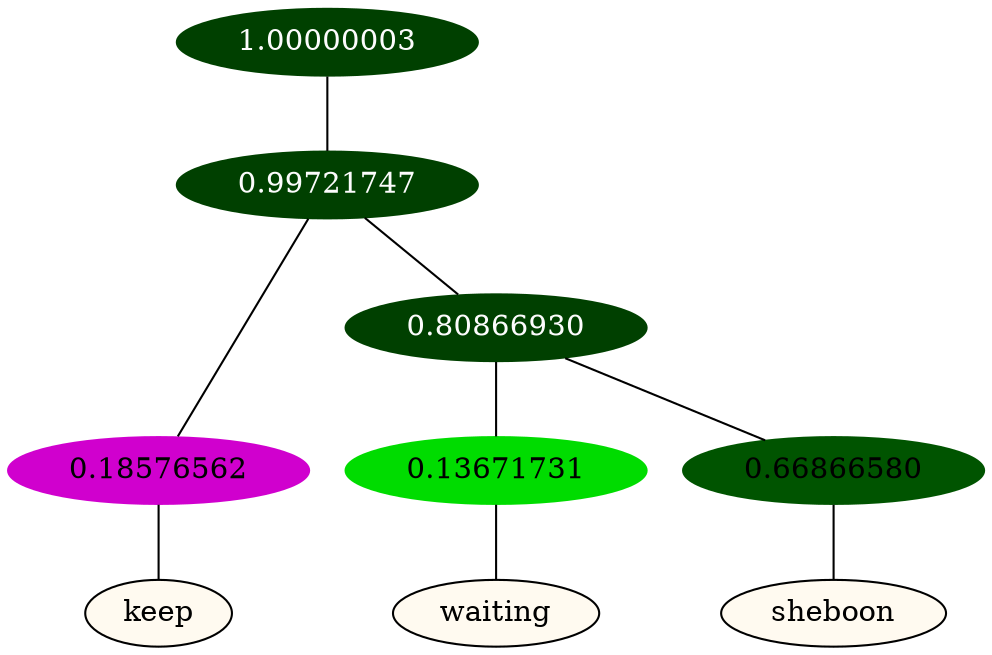 graph {
	node [format=png height=0.15 nodesep=0.001 ordering=out overlap=prism overlap_scaling=0.01 ranksep=0.001 ratio=0.2 style=filled width=0.15]
	{
		rank=same
		a_w_2 [label=keep color=black fillcolor=floralwhite style="filled,solid"]
		a_w_4 [label=waiting color=black fillcolor=floralwhite style="filled,solid"]
		a_w_5 [label=sheboon color=black fillcolor=floralwhite style="filled,solid"]
	}
	a_n_2 -- a_w_2
	a_n_4 -- a_w_4
	a_n_5 -- a_w_5
	{
		rank=same
		a_n_2 [label=0.18576562 color="0.835 1.000 0.814" fontcolor=black]
		a_n_4 [label=0.13671731 color="0.334 1.000 0.863" fontcolor=black]
		a_n_5 [label=0.66866580 color="0.334 1.000 0.331" fontcolor=black]
	}
	a_n_0 [label=1.00000003 color="0.334 1.000 0.250" fontcolor=grey99]
	a_n_1 [label=0.99721747 color="0.334 1.000 0.250" fontcolor=grey99]
	a_n_0 -- a_n_1
	a_n_1 -- a_n_2
	a_n_3 [label=0.80866930 color="0.334 1.000 0.250" fontcolor=grey99]
	a_n_1 -- a_n_3
	a_n_3 -- a_n_4
	a_n_3 -- a_n_5
}
